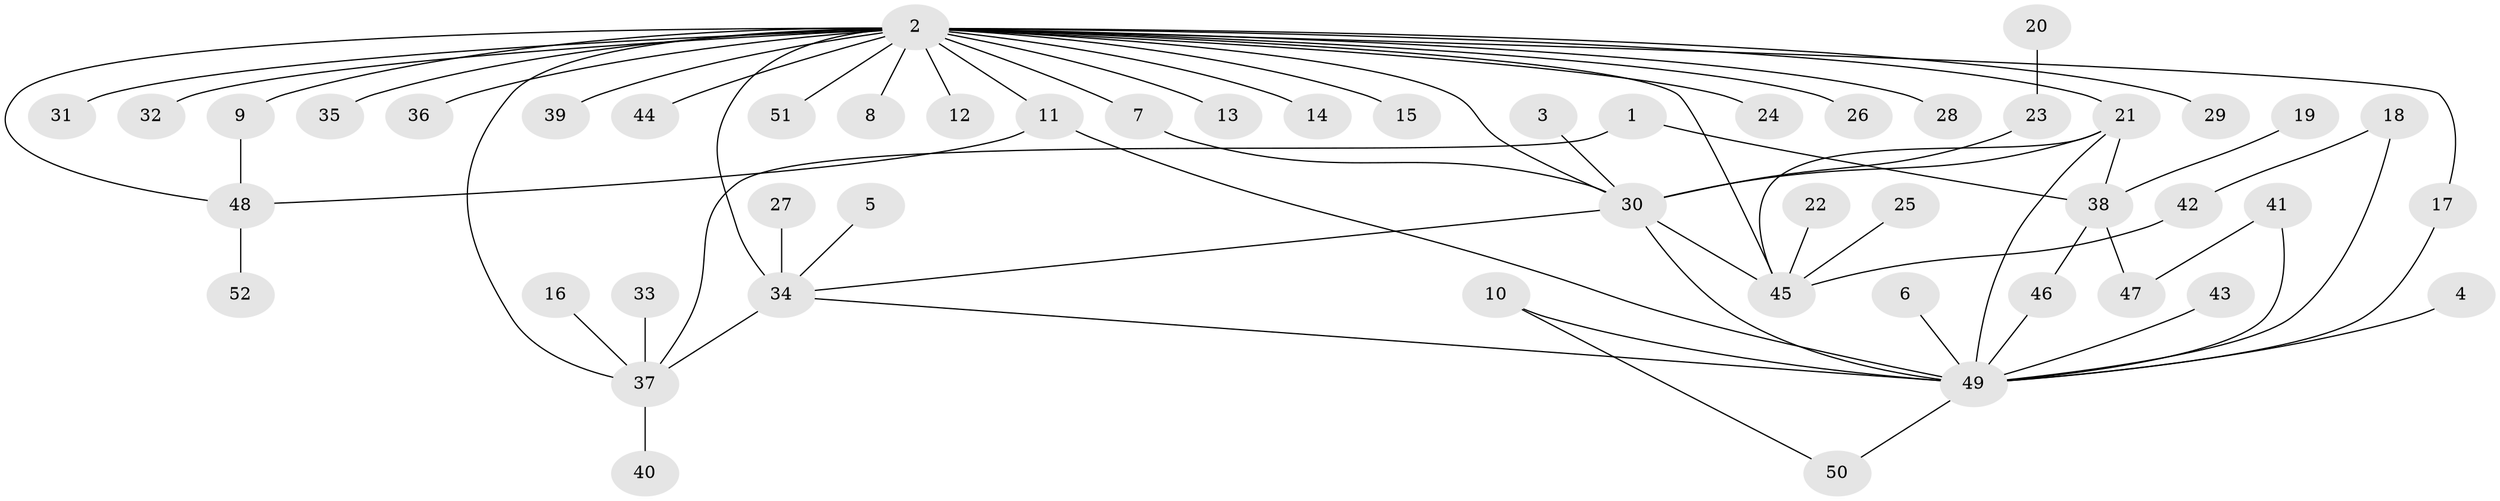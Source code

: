 // original degree distribution, {32: 0.01, 3: 0.13, 8: 0.02, 7: 0.01, 2: 0.23, 10: 0.01, 4: 0.04, 1: 0.51, 9: 0.02, 6: 0.01, 5: 0.01}
// Generated by graph-tools (version 1.1) at 2025/26/03/09/25 03:26:07]
// undirected, 52 vertices, 68 edges
graph export_dot {
graph [start="1"]
  node [color=gray90,style=filled];
  1;
  2;
  3;
  4;
  5;
  6;
  7;
  8;
  9;
  10;
  11;
  12;
  13;
  14;
  15;
  16;
  17;
  18;
  19;
  20;
  21;
  22;
  23;
  24;
  25;
  26;
  27;
  28;
  29;
  30;
  31;
  32;
  33;
  34;
  35;
  36;
  37;
  38;
  39;
  40;
  41;
  42;
  43;
  44;
  45;
  46;
  47;
  48;
  49;
  50;
  51;
  52;
  1 -- 37 [weight=1.0];
  1 -- 38 [weight=1.0];
  2 -- 7 [weight=1.0];
  2 -- 8 [weight=1.0];
  2 -- 9 [weight=1.0];
  2 -- 11 [weight=1.0];
  2 -- 12 [weight=1.0];
  2 -- 13 [weight=1.0];
  2 -- 14 [weight=1.0];
  2 -- 15 [weight=1.0];
  2 -- 17 [weight=1.0];
  2 -- 21 [weight=1.0];
  2 -- 24 [weight=1.0];
  2 -- 26 [weight=1.0];
  2 -- 28 [weight=1.0];
  2 -- 29 [weight=1.0];
  2 -- 30 [weight=1.0];
  2 -- 31 [weight=1.0];
  2 -- 32 [weight=1.0];
  2 -- 34 [weight=3.0];
  2 -- 35 [weight=1.0];
  2 -- 36 [weight=1.0];
  2 -- 37 [weight=1.0];
  2 -- 39 [weight=1.0];
  2 -- 44 [weight=1.0];
  2 -- 45 [weight=1.0];
  2 -- 48 [weight=1.0];
  2 -- 51 [weight=1.0];
  3 -- 30 [weight=1.0];
  4 -- 49 [weight=1.0];
  5 -- 34 [weight=1.0];
  6 -- 49 [weight=1.0];
  7 -- 30 [weight=1.0];
  9 -- 48 [weight=1.0];
  10 -- 49 [weight=1.0];
  10 -- 50 [weight=1.0];
  11 -- 48 [weight=1.0];
  11 -- 49 [weight=1.0];
  16 -- 37 [weight=1.0];
  17 -- 49 [weight=1.0];
  18 -- 42 [weight=1.0];
  18 -- 49 [weight=1.0];
  19 -- 38 [weight=1.0];
  20 -- 23 [weight=1.0];
  21 -- 30 [weight=1.0];
  21 -- 38 [weight=1.0];
  21 -- 45 [weight=1.0];
  21 -- 49 [weight=1.0];
  22 -- 45 [weight=1.0];
  23 -- 30 [weight=1.0];
  25 -- 45 [weight=1.0];
  27 -- 34 [weight=1.0];
  30 -- 34 [weight=1.0];
  30 -- 45 [weight=1.0];
  30 -- 49 [weight=1.0];
  33 -- 37 [weight=1.0];
  34 -- 37 [weight=1.0];
  34 -- 49 [weight=1.0];
  37 -- 40 [weight=1.0];
  38 -- 46 [weight=1.0];
  38 -- 47 [weight=1.0];
  41 -- 47 [weight=1.0];
  41 -- 49 [weight=1.0];
  42 -- 45 [weight=1.0];
  43 -- 49 [weight=1.0];
  46 -- 49 [weight=1.0];
  48 -- 52 [weight=1.0];
  49 -- 50 [weight=1.0];
}
